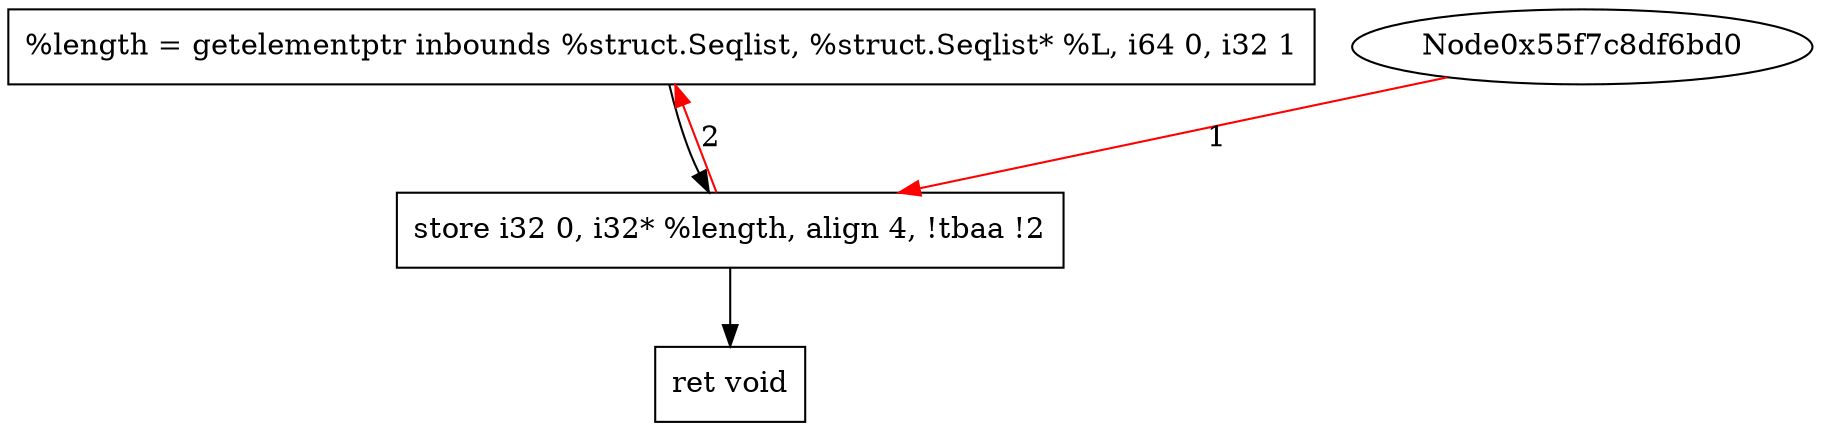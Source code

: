 digraph "CDFG for'Initlist' function" {
	Node0x55f7c8dfe3e8[shape=record, label="  %length = getelementptr inbounds %struct.Seqlist, %struct.Seqlist* %L, i64 0, i32 1"]
	Node0x55f7c8dfe470[shape=record, label="  store i32 0, i32* %length, align 4, !tbaa !2"]
	Node0x55f7c8dfe4c0[shape=record, label="  ret void"]
	Node0x55f7c8dfe3e8 -> Node0x55f7c8dfe470
	Node0x55f7c8dfe470 -> Node0x55f7c8dfe4c0
edge [color=red]
	Node0x55f7c8df6bd0 -> Node0x55f7c8dfe470[label="1"]
	Node0x55f7c8dfe470 -> Node0x55f7c8dfe3e8[label="2"]
}

